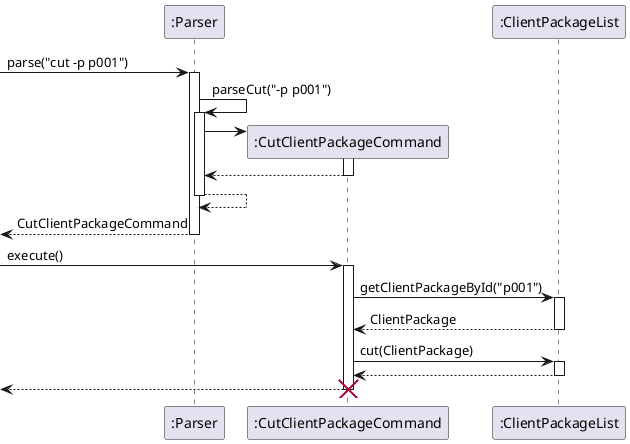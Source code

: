 @startuml

participant ":Parser" as Parser
participant ":CutClientPackageCommand" as CCC
participant ":ClientPackageList" as ClientPackageList


-> Parser: parse("cut -p p001")
activate Parser
Parser -> Parser : parseCut("-p p001")
activate Parser

create CCC
Parser -> CCC
activate CCC
CCC --> Parser
deactivate CCC
Parser --> Parser
deactivate Parser

<-- Parser: CutClientPackageCommand
deactivate Parser

-> CCC: execute()
activate CCC

CCC -> ClientPackageList : getClientPackageById("p001")
activate ClientPackageList
ClientPackageList --> CCC : ClientPackage
deactivate ClientPackageList

CCC -> ClientPackageList: cut(ClientPackage)
activate ClientPackageList
ClientPackageList --> CCC
deactivate ClientPackageList


<-- CCC
deactivate CCC
deactivate Parser
destroy CCC
@enduml